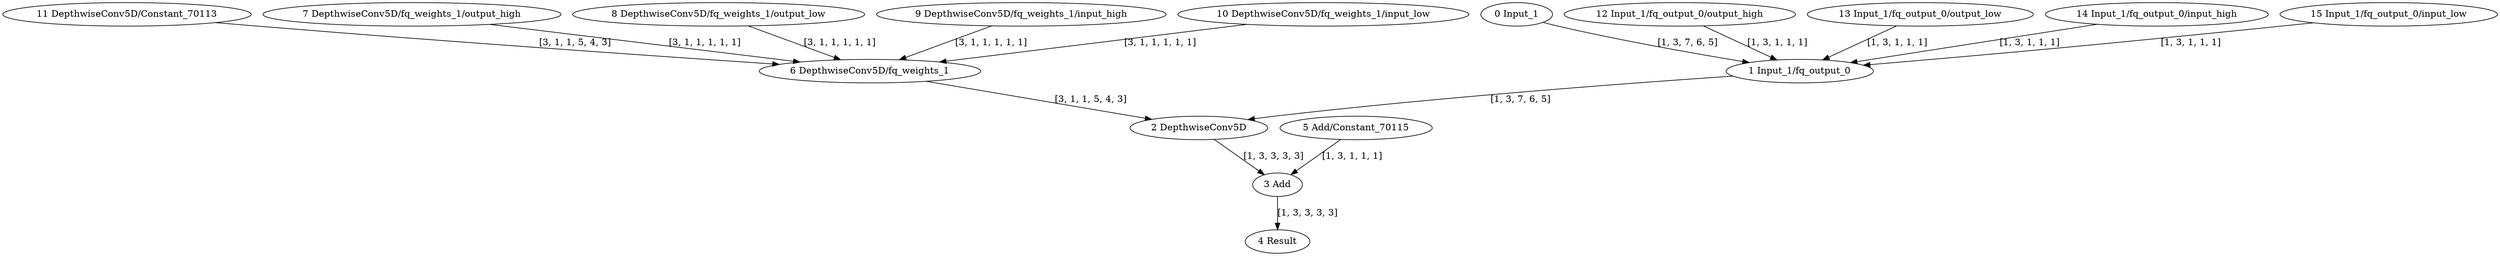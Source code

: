 strict digraph  {
"0 Input_1" [id=0, type=Parameter];
"1 Input_1/fq_output_0" [id=1, type=FakeQuantize];
"2 DepthwiseConv5D" [id=2, type=GroupConvolution];
"3 Add" [id=3, type=Add];
"4 Result" [id=4, type=Result];
"5 Add/Constant_70115" [id=5, type=Constant];
"6 DepthwiseConv5D/fq_weights_1" [id=6, type=FakeQuantize];
"7 DepthwiseConv5D/fq_weights_1/output_high" [id=7, type=Constant];
"8 DepthwiseConv5D/fq_weights_1/output_low" [id=8, type=Constant];
"9 DepthwiseConv5D/fq_weights_1/input_high" [id=9, type=Constant];
"10 DepthwiseConv5D/fq_weights_1/input_low" [id=10, type=Constant];
"11 DepthwiseConv5D/Constant_70113" [id=11, type=Constant];
"12 Input_1/fq_output_0/output_high" [id=12, type=Constant];
"13 Input_1/fq_output_0/output_low" [id=13, type=Constant];
"14 Input_1/fq_output_0/input_high" [id=14, type=Constant];
"15 Input_1/fq_output_0/input_low" [id=15, type=Constant];
"0 Input_1" -> "1 Input_1/fq_output_0"  [label="[1, 3, 7, 6, 5]", style=solid];
"1 Input_1/fq_output_0" -> "2 DepthwiseConv5D"  [label="[1, 3, 7, 6, 5]", style=solid];
"2 DepthwiseConv5D" -> "3 Add"  [label="[1, 3, 3, 3, 3]", style=solid];
"3 Add" -> "4 Result"  [label="[1, 3, 3, 3, 3]", style=solid];
"5 Add/Constant_70115" -> "3 Add"  [label="[1, 3, 1, 1, 1]", style=solid];
"6 DepthwiseConv5D/fq_weights_1" -> "2 DepthwiseConv5D"  [label="[3, 1, 1, 5, 4, 3]", style=solid];
"7 DepthwiseConv5D/fq_weights_1/output_high" -> "6 DepthwiseConv5D/fq_weights_1"  [label="[3, 1, 1, 1, 1, 1]", style=solid];
"8 DepthwiseConv5D/fq_weights_1/output_low" -> "6 DepthwiseConv5D/fq_weights_1"  [label="[3, 1, 1, 1, 1, 1]", style=solid];
"9 DepthwiseConv5D/fq_weights_1/input_high" -> "6 DepthwiseConv5D/fq_weights_1"  [label="[3, 1, 1, 1, 1, 1]", style=solid];
"10 DepthwiseConv5D/fq_weights_1/input_low" -> "6 DepthwiseConv5D/fq_weights_1"  [label="[3, 1, 1, 1, 1, 1]", style=solid];
"11 DepthwiseConv5D/Constant_70113" -> "6 DepthwiseConv5D/fq_weights_1"  [label="[3, 1, 1, 5, 4, 3]", style=solid];
"12 Input_1/fq_output_0/output_high" -> "1 Input_1/fq_output_0"  [label="[1, 3, 1, 1, 1]", style=solid];
"13 Input_1/fq_output_0/output_low" -> "1 Input_1/fq_output_0"  [label="[1, 3, 1, 1, 1]", style=solid];
"14 Input_1/fq_output_0/input_high" -> "1 Input_1/fq_output_0"  [label="[1, 3, 1, 1, 1]", style=solid];
"15 Input_1/fq_output_0/input_low" -> "1 Input_1/fq_output_0"  [label="[1, 3, 1, 1, 1]", style=solid];
}
